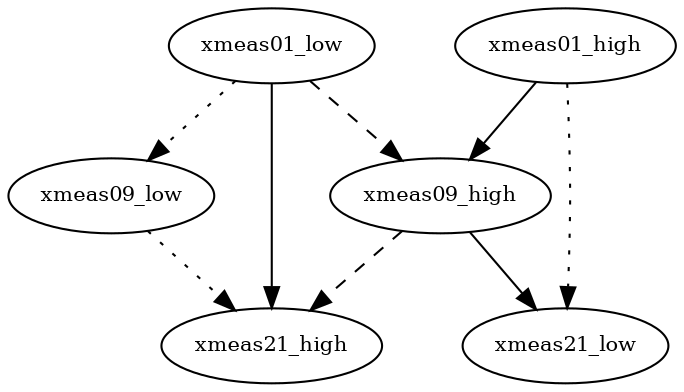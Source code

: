 digraph {
	0 [label=xmeas01_low fontsize=10 shape=oval width=0]
	4 [label=xmeas09_low fontsize=10 shape=oval width=0]
	5 [label=xmeas21_low fontsize=10 shape=oval width=0]
	6 [label=xmeas01_high fontsize=10 shape=oval width=0]
	10 [label=xmeas09_high fontsize=10 shape=oval width=0]
	11 [label=xmeas21_high fontsize=10 shape=oval width=0]
	0 -> 4 [label="" style=dotted]
	6 -> 5 [label="" style=dotted]
	10 -> 5 [label="" style=solid]
	0 -> 10 [label="" style=dashed]
	6 -> 10 [label="" style=solid]
	0 -> 11 [label="" style=solid]
	4 -> 11 [label="" style=dotted]
	10 -> 11 [label="" style=dashed]
}
